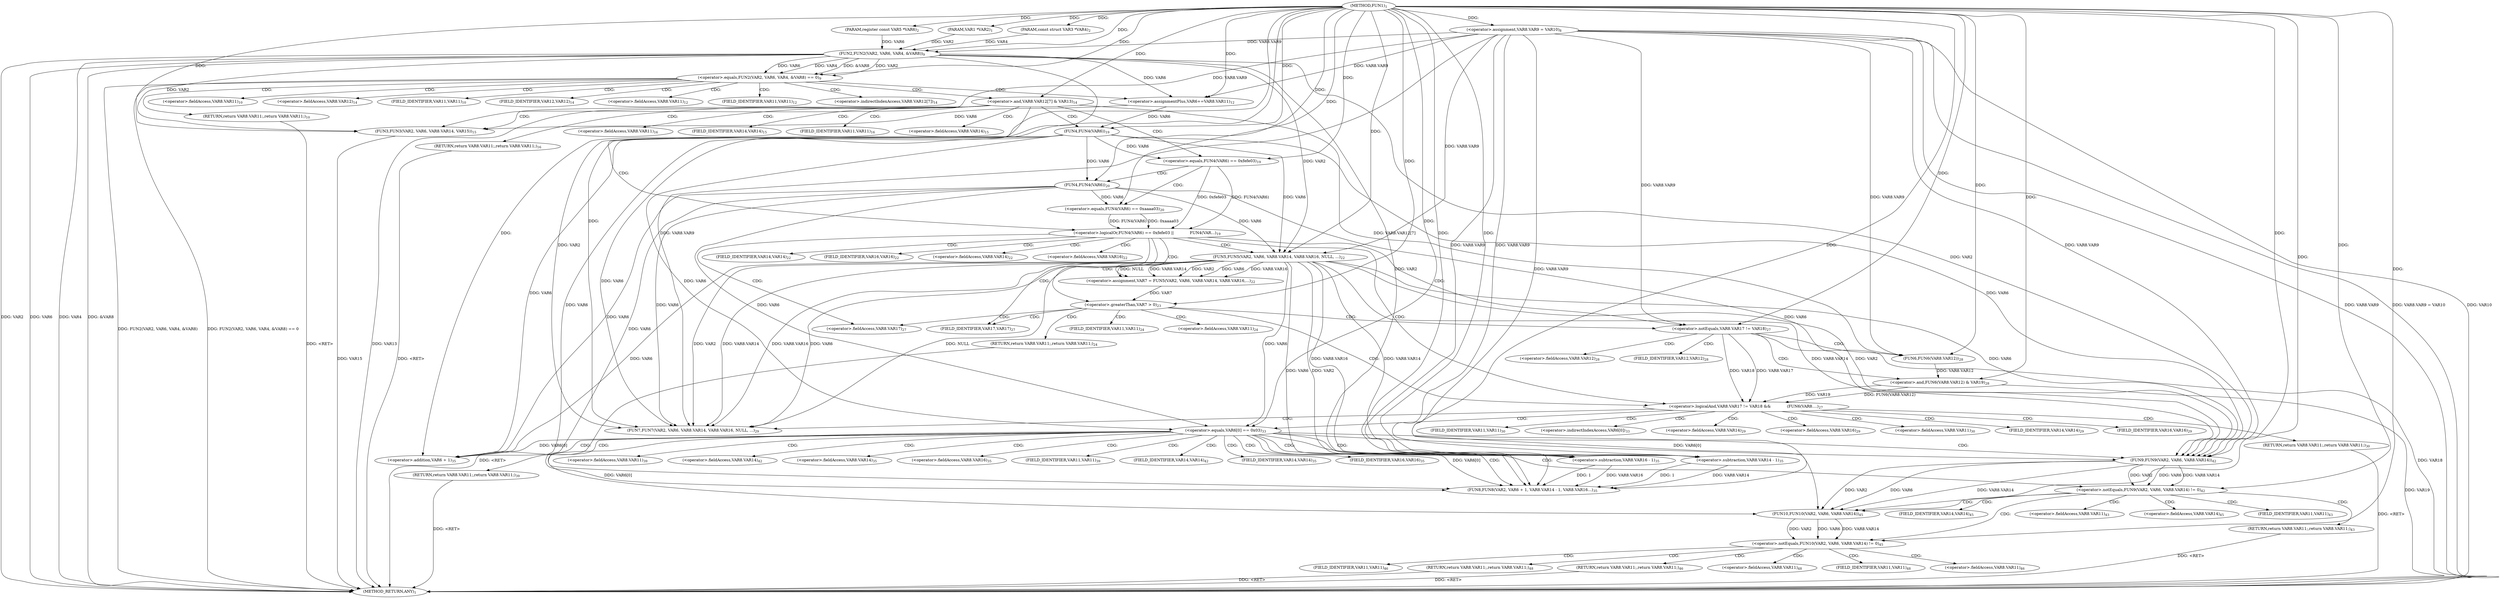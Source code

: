 digraph "FUN1" {  
"8" [label = <(METHOD,FUN1)<SUB>1</SUB>> ]
"179" [label = <(METHOD_RETURN,ANY)<SUB>1</SUB>> ]
"9" [label = <(PARAM,VAR1 *VAR2)<SUB>1</SUB>> ]
"10" [label = <(PARAM,const struct VAR3 *VAR4)<SUB>2</SUB>> ]
"11" [label = <(PARAM,register const VAR5 *VAR6)<SUB>2</SUB>> ]
"15" [label = <(&lt;operator&gt;.assignment,VAR8.VAR9 = VAR10)<SUB>8</SUB>> ]
"34" [label = <(&lt;operator&gt;.assignmentPlus,VAR6+=VAR8.VAR11)<SUB>12</SUB>> ]
"175" [label = <(RETURN,return VAR8.VAR11;,return VAR8.VAR11;)<SUB>48</SUB>> ]
"21" [label = <(&lt;operator&gt;.equals,FUN2(VAR2, VAR6, VAR4, &amp;VAR8) == 0)<SUB>9</SUB>> ]
"40" [label = <(&lt;operator&gt;.and,VAR8.VAR12[7] &amp; VAR13)<SUB>14</SUB>> ]
"60" [label = <(&lt;operator&gt;.logicalOr,FUN4(VAR6) == 0xfefe03 || 
            FUN4(VAR...)<SUB>19</SUB>> ]
"93" [label = <(&lt;operator&gt;.logicalAnd,VAR8.VAR17 != VAR18 &amp;&amp; 
            (FUN6(VAR8....)<SUB>27</SUB>> ]
"122" [label = <(&lt;operator&gt;.equals,VAR6[0] == 0x03)<SUB>33</SUB>> ]
"148" [label = <(&lt;operator&gt;.notEquals,FUN9(VAR2, VAR6, VAR8.VAR14) != 0)<SUB>42</SUB>> ]
"162" [label = <(&lt;operator&gt;.notEquals,FUN10(VAR2, VAR6, VAR8.VAR14) != 0)<SUB>45</SUB>> ]
"30" [label = <(RETURN,return VAR8.VAR11;,return VAR8.VAR11;)<SUB>10</SUB>> ]
"48" [label = <(FUN3,FUN3(VAR2, VAR6, VAR8.VAR14, VAR15))<SUB>15</SUB>> ]
"55" [label = <(RETURN,return VAR8.VAR11;,return VAR8.VAR11;)<SUB>16</SUB>> ]
"70" [label = <(&lt;operator&gt;.assignment,VAR7 = FUN5(VAR2, VAR6, VAR8.VAR14, VAR8.VAR16,...)<SUB>22</SUB>> ]
"106" [label = <(FUN7,FUN7(VAR2, VAR6, VAR8.VAR14, VAR8.VAR16, NULL, ...)<SUB>29</SUB>> ]
"117" [label = <(RETURN,return VAR8.VAR11;,return VAR8.VAR11;)<SUB>30</SUB>> ]
"128" [label = <(FUN8,FUN8(VAR2, VAR6 + 1, VAR8.VAR14 - 1, VAR8.VAR16...)<SUB>35</SUB>> ]
"143" [label = <(RETURN,return VAR8.VAR11;,return VAR8.VAR11;)<SUB>39</SUB>> ]
"157" [label = <(RETURN,return VAR8.VAR11;,return VAR8.VAR11;)<SUB>43</SUB>> ]
"171" [label = <(RETURN,return VAR8.VAR11;,return VAR8.VAR11;)<SUB>46</SUB>> ]
"22" [label = <(FUN2,FUN2(VAR2, VAR6, VAR4, &amp;VAR8))<SUB>9</SUB>> ]
"61" [label = <(&lt;operator&gt;.equals,FUN4(VAR6) == 0xfefe03)<SUB>19</SUB>> ]
"65" [label = <(&lt;operator&gt;.equals,FUN4(VAR6) == 0xaaaa03)<SUB>20</SUB>> ]
"84" [label = <(&lt;operator&gt;.greaterThan,VAR7 &gt; 0)<SUB>23</SUB>> ]
"94" [label = <(&lt;operator&gt;.notEquals,VAR8.VAR17 != VAR18)<SUB>27</SUB>> ]
"99" [label = <(&lt;operator&gt;.and,FUN6(VAR8.VAR12) &amp; VAR19)<SUB>28</SUB>> ]
"149" [label = <(FUN9,FUN9(VAR2, VAR6, VAR8.VAR14))<SUB>42</SUB>> ]
"163" [label = <(FUN10,FUN10(VAR2, VAR6, VAR8.VAR14))<SUB>45</SUB>> ]
"62" [label = <(FUN4,FUN4(VAR6))<SUB>19</SUB>> ]
"66" [label = <(FUN4,FUN4(VAR6))<SUB>20</SUB>> ]
"72" [label = <(FUN5,FUN5(VAR2, VAR6, VAR8.VAR14, VAR8.VAR16, NULL, ...)<SUB>22</SUB>> ]
"88" [label = <(RETURN,return VAR8.VAR11;,return VAR8.VAR11;)<SUB>24</SUB>> ]
"100" [label = <(FUN6,FUN6(VAR8.VAR12))<SUB>28</SUB>> ]
"130" [label = <(&lt;operator&gt;.addition,VAR6 + 1)<SUB>35</SUB>> ]
"133" [label = <(&lt;operator&gt;.subtraction,VAR8.VAR14 - 1)<SUB>35</SUB>> ]
"138" [label = <(&lt;operator&gt;.subtraction,VAR8.VAR16 - 1)<SUB>35</SUB>> ]
"36" [label = <(&lt;operator&gt;.fieldAccess,VAR8.VAR11)<SUB>12</SUB>> ]
"176" [label = <(&lt;operator&gt;.fieldAccess,VAR8.VAR11)<SUB>48</SUB>> ]
"38" [label = <(FIELD_IDENTIFIER,VAR11,VAR11)<SUB>12</SUB>> ]
"41" [label = <(&lt;operator&gt;.indirectIndexAccess,VAR8.VAR12[7])<SUB>14</SUB>> ]
"123" [label = <(&lt;operator&gt;.indirectIndexAccess,VAR6[0])<SUB>33</SUB>> ]
"178" [label = <(FIELD_IDENTIFIER,VAR11,VAR11)<SUB>48</SUB>> ]
"31" [label = <(&lt;operator&gt;.fieldAccess,VAR8.VAR11)<SUB>10</SUB>> ]
"42" [label = <(&lt;operator&gt;.fieldAccess,VAR8.VAR12)<SUB>14</SUB>> ]
"51" [label = <(&lt;operator&gt;.fieldAccess,VAR8.VAR14)<SUB>15</SUB>> ]
"56" [label = <(&lt;operator&gt;.fieldAccess,VAR8.VAR11)<SUB>16</SUB>> ]
"95" [label = <(&lt;operator&gt;.fieldAccess,VAR8.VAR17)<SUB>27</SUB>> ]
"109" [label = <(&lt;operator&gt;.fieldAccess,VAR8.VAR14)<SUB>29</SUB>> ]
"112" [label = <(&lt;operator&gt;.fieldAccess,VAR8.VAR16)<SUB>29</SUB>> ]
"118" [label = <(&lt;operator&gt;.fieldAccess,VAR8.VAR11)<SUB>30</SUB>> ]
"144" [label = <(&lt;operator&gt;.fieldAccess,VAR8.VAR11)<SUB>39</SUB>> ]
"152" [label = <(&lt;operator&gt;.fieldAccess,VAR8.VAR14)<SUB>42</SUB>> ]
"158" [label = <(&lt;operator&gt;.fieldAccess,VAR8.VAR11)<SUB>43</SUB>> ]
"166" [label = <(&lt;operator&gt;.fieldAccess,VAR8.VAR14)<SUB>45</SUB>> ]
"172" [label = <(&lt;operator&gt;.fieldAccess,VAR8.VAR11)<SUB>46</SUB>> ]
"33" [label = <(FIELD_IDENTIFIER,VAR11,VAR11)<SUB>10</SUB>> ]
"44" [label = <(FIELD_IDENTIFIER,VAR12,VAR12)<SUB>14</SUB>> ]
"53" [label = <(FIELD_IDENTIFIER,VAR14,VAR14)<SUB>15</SUB>> ]
"58" [label = <(FIELD_IDENTIFIER,VAR11,VAR11)<SUB>16</SUB>> ]
"75" [label = <(&lt;operator&gt;.fieldAccess,VAR8.VAR14)<SUB>22</SUB>> ]
"78" [label = <(&lt;operator&gt;.fieldAccess,VAR8.VAR16)<SUB>22</SUB>> ]
"97" [label = <(FIELD_IDENTIFIER,VAR17,VAR17)<SUB>27</SUB>> ]
"101" [label = <(&lt;operator&gt;.fieldAccess,VAR8.VAR12)<SUB>28</SUB>> ]
"111" [label = <(FIELD_IDENTIFIER,VAR14,VAR14)<SUB>29</SUB>> ]
"114" [label = <(FIELD_IDENTIFIER,VAR16,VAR16)<SUB>29</SUB>> ]
"120" [label = <(FIELD_IDENTIFIER,VAR11,VAR11)<SUB>30</SUB>> ]
"134" [label = <(&lt;operator&gt;.fieldAccess,VAR8.VAR14)<SUB>35</SUB>> ]
"139" [label = <(&lt;operator&gt;.fieldAccess,VAR8.VAR16)<SUB>35</SUB>> ]
"146" [label = <(FIELD_IDENTIFIER,VAR11,VAR11)<SUB>39</SUB>> ]
"154" [label = <(FIELD_IDENTIFIER,VAR14,VAR14)<SUB>42</SUB>> ]
"160" [label = <(FIELD_IDENTIFIER,VAR11,VAR11)<SUB>43</SUB>> ]
"168" [label = <(FIELD_IDENTIFIER,VAR14,VAR14)<SUB>45</SUB>> ]
"174" [label = <(FIELD_IDENTIFIER,VAR11,VAR11)<SUB>46</SUB>> ]
"77" [label = <(FIELD_IDENTIFIER,VAR14,VAR14)<SUB>22</SUB>> ]
"80" [label = <(FIELD_IDENTIFIER,VAR16,VAR16)<SUB>22</SUB>> ]
"89" [label = <(&lt;operator&gt;.fieldAccess,VAR8.VAR11)<SUB>24</SUB>> ]
"103" [label = <(FIELD_IDENTIFIER,VAR12,VAR12)<SUB>28</SUB>> ]
"136" [label = <(FIELD_IDENTIFIER,VAR14,VAR14)<SUB>35</SUB>> ]
"141" [label = <(FIELD_IDENTIFIER,VAR16,VAR16)<SUB>35</SUB>> ]
"91" [label = <(FIELD_IDENTIFIER,VAR11,VAR11)<SUB>24</SUB>> ]
  "157" -> "179"  [ label = "DDG: &lt;RET&gt;"] 
  "171" -> "179"  [ label = "DDG: &lt;RET&gt;"] 
  "88" -> "179"  [ label = "DDG: &lt;RET&gt;"] 
  "117" -> "179"  [ label = "DDG: &lt;RET&gt;"] 
  "143" -> "179"  [ label = "DDG: &lt;RET&gt;"] 
  "55" -> "179"  [ label = "DDG: &lt;RET&gt;"] 
  "175" -> "179"  [ label = "DDG: &lt;RET&gt;"] 
  "30" -> "179"  [ label = "DDG: &lt;RET&gt;"] 
  "15" -> "179"  [ label = "DDG: VAR8.VAR9"] 
  "15" -> "179"  [ label = "DDG: VAR8.VAR9 = VAR10"] 
  "22" -> "179"  [ label = "DDG: VAR2"] 
  "22" -> "179"  [ label = "DDG: VAR6"] 
  "22" -> "179"  [ label = "DDG: VAR4"] 
  "22" -> "179"  [ label = "DDG: &amp;VAR8"] 
  "21" -> "179"  [ label = "DDG: FUN2(VAR2, VAR6, VAR4, &amp;VAR8)"] 
  "21" -> "179"  [ label = "DDG: FUN2(VAR2, VAR6, VAR4, &amp;VAR8) == 0"] 
  "40" -> "179"  [ label = "DDG: VAR13"] 
  "15" -> "179"  [ label = "DDG: VAR10"] 
  "94" -> "179"  [ label = "DDG: VAR18"] 
  "99" -> "179"  [ label = "DDG: VAR19"] 
  "48" -> "179"  [ label = "DDG: VAR15"] 
  "8" -> "9"  [ label = "DDG: "] 
  "8" -> "10"  [ label = "DDG: "] 
  "8" -> "11"  [ label = "DDG: "] 
  "8" -> "15"  [ label = "DDG: "] 
  "15" -> "34"  [ label = "DDG: VAR8.VAR9"] 
  "8" -> "34"  [ label = "DDG: "] 
  "22" -> "34"  [ label = "DDG: VAR6"] 
  "22" -> "21"  [ label = "DDG: VAR2"] 
  "22" -> "21"  [ label = "DDG: VAR6"] 
  "22" -> "21"  [ label = "DDG: VAR4"] 
  "22" -> "21"  [ label = "DDG: &amp;VAR8"] 
  "8" -> "21"  [ label = "DDG: "] 
  "8" -> "40"  [ label = "DDG: "] 
  "61" -> "60"  [ label = "DDG: FUN4(VAR6)"] 
  "61" -> "60"  [ label = "DDG: 0xfefe03"] 
  "65" -> "60"  [ label = "DDG: FUN4(VAR6)"] 
  "65" -> "60"  [ label = "DDG: 0xaaaa03"] 
  "72" -> "70"  [ label = "DDG: VAR6"] 
  "72" -> "70"  [ label = "DDG: VAR8.VAR16"] 
  "72" -> "70"  [ label = "DDG: NULL"] 
  "72" -> "70"  [ label = "DDG: VAR8.VAR14"] 
  "72" -> "70"  [ label = "DDG: VAR2"] 
  "94" -> "93"  [ label = "DDG: VAR8.VAR17"] 
  "94" -> "93"  [ label = "DDG: VAR18"] 
  "99" -> "93"  [ label = "DDG: FUN6(VAR8.VAR12)"] 
  "99" -> "93"  [ label = "DDG: VAR19"] 
  "62" -> "122"  [ label = "DDG: VAR6"] 
  "66" -> "122"  [ label = "DDG: VAR6"] 
  "72" -> "122"  [ label = "DDG: VAR6"] 
  "8" -> "122"  [ label = "DDG: "] 
  "149" -> "148"  [ label = "DDG: VAR2"] 
  "149" -> "148"  [ label = "DDG: VAR6"] 
  "149" -> "148"  [ label = "DDG: VAR8.VAR14"] 
  "8" -> "148"  [ label = "DDG: "] 
  "163" -> "162"  [ label = "DDG: VAR2"] 
  "163" -> "162"  [ label = "DDG: VAR6"] 
  "163" -> "162"  [ label = "DDG: VAR8.VAR14"] 
  "8" -> "162"  [ label = "DDG: "] 
  "9" -> "22"  [ label = "DDG: VAR2"] 
  "8" -> "22"  [ label = "DDG: "] 
  "11" -> "22"  [ label = "DDG: VAR6"] 
  "10" -> "22"  [ label = "DDG: VAR4"] 
  "15" -> "22"  [ label = "DDG: VAR8.VAR9"] 
  "22" -> "48"  [ label = "DDG: VAR2"] 
  "8" -> "48"  [ label = "DDG: "] 
  "34" -> "48"  [ label = "DDG: VAR6"] 
  "15" -> "48"  [ label = "DDG: VAR8.VAR9"] 
  "62" -> "61"  [ label = "DDG: VAR6"] 
  "8" -> "61"  [ label = "DDG: "] 
  "66" -> "65"  [ label = "DDG: VAR6"] 
  "8" -> "65"  [ label = "DDG: "] 
  "15" -> "94"  [ label = "DDG: VAR8.VAR9"] 
  "8" -> "94"  [ label = "DDG: "] 
  "100" -> "99"  [ label = "DDG: VAR8.VAR12"] 
  "8" -> "99"  [ label = "DDG: "] 
  "22" -> "106"  [ label = "DDG: VAR2"] 
  "72" -> "106"  [ label = "DDG: VAR2"] 
  "8" -> "106"  [ label = "DDG: "] 
  "62" -> "106"  [ label = "DDG: VAR6"] 
  "66" -> "106"  [ label = "DDG: VAR6"] 
  "72" -> "106"  [ label = "DDG: VAR6"] 
  "72" -> "106"  [ label = "DDG: VAR8.VAR14"] 
  "15" -> "106"  [ label = "DDG: VAR8.VAR9"] 
  "72" -> "106"  [ label = "DDG: VAR8.VAR16"] 
  "72" -> "106"  [ label = "DDG: NULL"] 
  "22" -> "128"  [ label = "DDG: VAR2"] 
  "72" -> "128"  [ label = "DDG: VAR2"] 
  "8" -> "128"  [ label = "DDG: "] 
  "62" -> "128"  [ label = "DDG: VAR6"] 
  "66" -> "128"  [ label = "DDG: VAR6"] 
  "72" -> "128"  [ label = "DDG: VAR6"] 
  "122" -> "128"  [ label = "DDG: VAR6[0]"] 
  "133" -> "128"  [ label = "DDG: VAR8.VAR14"] 
  "133" -> "128"  [ label = "DDG: 1"] 
  "138" -> "128"  [ label = "DDG: VAR8.VAR16"] 
  "138" -> "128"  [ label = "DDG: 1"] 
  "22" -> "149"  [ label = "DDG: VAR2"] 
  "72" -> "149"  [ label = "DDG: VAR2"] 
  "8" -> "149"  [ label = "DDG: "] 
  "62" -> "149"  [ label = "DDG: VAR6"] 
  "66" -> "149"  [ label = "DDG: VAR6"] 
  "72" -> "149"  [ label = "DDG: VAR6"] 
  "122" -> "149"  [ label = "DDG: VAR6[0]"] 
  "72" -> "149"  [ label = "DDG: VAR8.VAR14"] 
  "15" -> "149"  [ label = "DDG: VAR8.VAR9"] 
  "149" -> "163"  [ label = "DDG: VAR2"] 
  "8" -> "163"  [ label = "DDG: "] 
  "122" -> "163"  [ label = "DDG: VAR6[0]"] 
  "149" -> "163"  [ label = "DDG: VAR6"] 
  "149" -> "163"  [ label = "DDG: VAR8.VAR14"] 
  "15" -> "163"  [ label = "DDG: VAR8.VAR9"] 
  "34" -> "62"  [ label = "DDG: VAR6"] 
  "8" -> "62"  [ label = "DDG: "] 
  "62" -> "66"  [ label = "DDG: VAR6"] 
  "8" -> "66"  [ label = "DDG: "] 
  "22" -> "72"  [ label = "DDG: VAR2"] 
  "8" -> "72"  [ label = "DDG: "] 
  "62" -> "72"  [ label = "DDG: VAR6"] 
  "66" -> "72"  [ label = "DDG: VAR6"] 
  "15" -> "72"  [ label = "DDG: VAR8.VAR9"] 
  "70" -> "84"  [ label = "DDG: VAR7"] 
  "8" -> "84"  [ label = "DDG: "] 
  "40" -> "100"  [ label = "DDG: VAR8.VAR12[7]"] 
  "15" -> "100"  [ label = "DDG: VAR8.VAR9"] 
  "8" -> "100"  [ label = "DDG: "] 
  "62" -> "130"  [ label = "DDG: VAR6"] 
  "66" -> "130"  [ label = "DDG: VAR6"] 
  "72" -> "130"  [ label = "DDG: VAR6"] 
  "122" -> "130"  [ label = "DDG: VAR6[0]"] 
  "8" -> "130"  [ label = "DDG: "] 
  "72" -> "133"  [ label = "DDG: VAR8.VAR14"] 
  "15" -> "133"  [ label = "DDG: VAR8.VAR9"] 
  "8" -> "133"  [ label = "DDG: "] 
  "72" -> "138"  [ label = "DDG: VAR8.VAR16"] 
  "15" -> "138"  [ label = "DDG: VAR8.VAR9"] 
  "8" -> "138"  [ label = "DDG: "] 
  "21" -> "30"  [ label = "CDG: "] 
  "21" -> "34"  [ label = "CDG: "] 
  "21" -> "42"  [ label = "CDG: "] 
  "21" -> "38"  [ label = "CDG: "] 
  "21" -> "40"  [ label = "CDG: "] 
  "21" -> "44"  [ label = "CDG: "] 
  "21" -> "33"  [ label = "CDG: "] 
  "21" -> "36"  [ label = "CDG: "] 
  "21" -> "41"  [ label = "CDG: "] 
  "21" -> "31"  [ label = "CDG: "] 
  "40" -> "60"  [ label = "CDG: "] 
  "40" -> "51"  [ label = "CDG: "] 
  "40" -> "56"  [ label = "CDG: "] 
  "40" -> "58"  [ label = "CDG: "] 
  "40" -> "61"  [ label = "CDG: "] 
  "40" -> "48"  [ label = "CDG: "] 
  "40" -> "53"  [ label = "CDG: "] 
  "40" -> "55"  [ label = "CDG: "] 
  "40" -> "62"  [ label = "CDG: "] 
  "60" -> "94"  [ label = "CDG: "] 
  "60" -> "77"  [ label = "CDG: "] 
  "60" -> "75"  [ label = "CDG: "] 
  "60" -> "84"  [ label = "CDG: "] 
  "60" -> "95"  [ label = "CDG: "] 
  "60" -> "97"  [ label = "CDG: "] 
  "60" -> "93"  [ label = "CDG: "] 
  "60" -> "80"  [ label = "CDG: "] 
  "60" -> "70"  [ label = "CDG: "] 
  "60" -> "72"  [ label = "CDG: "] 
  "60" -> "78"  [ label = "CDG: "] 
  "93" -> "120"  [ label = "CDG: "] 
  "93" -> "114"  [ label = "CDG: "] 
  "93" -> "112"  [ label = "CDG: "] 
  "93" -> "118"  [ label = "CDG: "] 
  "93" -> "111"  [ label = "CDG: "] 
  "93" -> "122"  [ label = "CDG: "] 
  "93" -> "123"  [ label = "CDG: "] 
  "93" -> "106"  [ label = "CDG: "] 
  "93" -> "117"  [ label = "CDG: "] 
  "93" -> "109"  [ label = "CDG: "] 
  "122" -> "136"  [ label = "CDG: "] 
  "122" -> "154"  [ label = "CDG: "] 
  "122" -> "146"  [ label = "CDG: "] 
  "122" -> "128"  [ label = "CDG: "] 
  "122" -> "149"  [ label = "CDG: "] 
  "122" -> "144"  [ label = "CDG: "] 
  "122" -> "134"  [ label = "CDG: "] 
  "122" -> "138"  [ label = "CDG: "] 
  "122" -> "148"  [ label = "CDG: "] 
  "122" -> "152"  [ label = "CDG: "] 
  "122" -> "130"  [ label = "CDG: "] 
  "122" -> "139"  [ label = "CDG: "] 
  "122" -> "141"  [ label = "CDG: "] 
  "122" -> "143"  [ label = "CDG: "] 
  "122" -> "133"  [ label = "CDG: "] 
  "148" -> "163"  [ label = "CDG: "] 
  "148" -> "162"  [ label = "CDG: "] 
  "148" -> "168"  [ label = "CDG: "] 
  "148" -> "158"  [ label = "CDG: "] 
  "148" -> "160"  [ label = "CDG: "] 
  "148" -> "166"  [ label = "CDG: "] 
  "148" -> "157"  [ label = "CDG: "] 
  "162" -> "178"  [ label = "CDG: "] 
  "162" -> "174"  [ label = "CDG: "] 
  "162" -> "171"  [ label = "CDG: "] 
  "162" -> "176"  [ label = "CDG: "] 
  "162" -> "175"  [ label = "CDG: "] 
  "162" -> "172"  [ label = "CDG: "] 
  "61" -> "66"  [ label = "CDG: "] 
  "61" -> "65"  [ label = "CDG: "] 
  "94" -> "103"  [ label = "CDG: "] 
  "94" -> "101"  [ label = "CDG: "] 
  "94" -> "100"  [ label = "CDG: "] 
  "94" -> "99"  [ label = "CDG: "] 
  "84" -> "94"  [ label = "CDG: "] 
  "84" -> "95"  [ label = "CDG: "] 
  "84" -> "97"  [ label = "CDG: "] 
  "84" -> "91"  [ label = "CDG: "] 
  "84" -> "93"  [ label = "CDG: "] 
  "84" -> "88"  [ label = "CDG: "] 
  "84" -> "89"  [ label = "CDG: "] 
}
